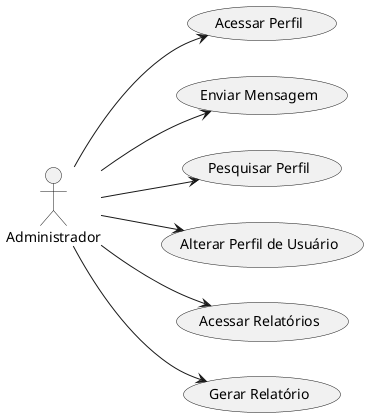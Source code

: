 @startuml "Admin"
left to right direction

actor Administrador as ADM

usecase "Acessar Perfil" as verPerfil
usecase "Enviar Mensagem" as enviarMensagem
usecase "Pesquisar Perfil" as pesquisarPerfil
usecase "Alterar Perfil de Usuário" as alterarPerfilUser
usecase "Acessar Relatórios" as acessarRelatorio
usecase "Gerar Relatório" as gerarRelatorio

ADM --> verPerfil
ADM --> enviarMensagem
ADM --> alterarPerfilUser
ADM --> pesquisarPerfil
ADM --> acessarRelatorio
ADM --> gerarRelatorio

@enduml